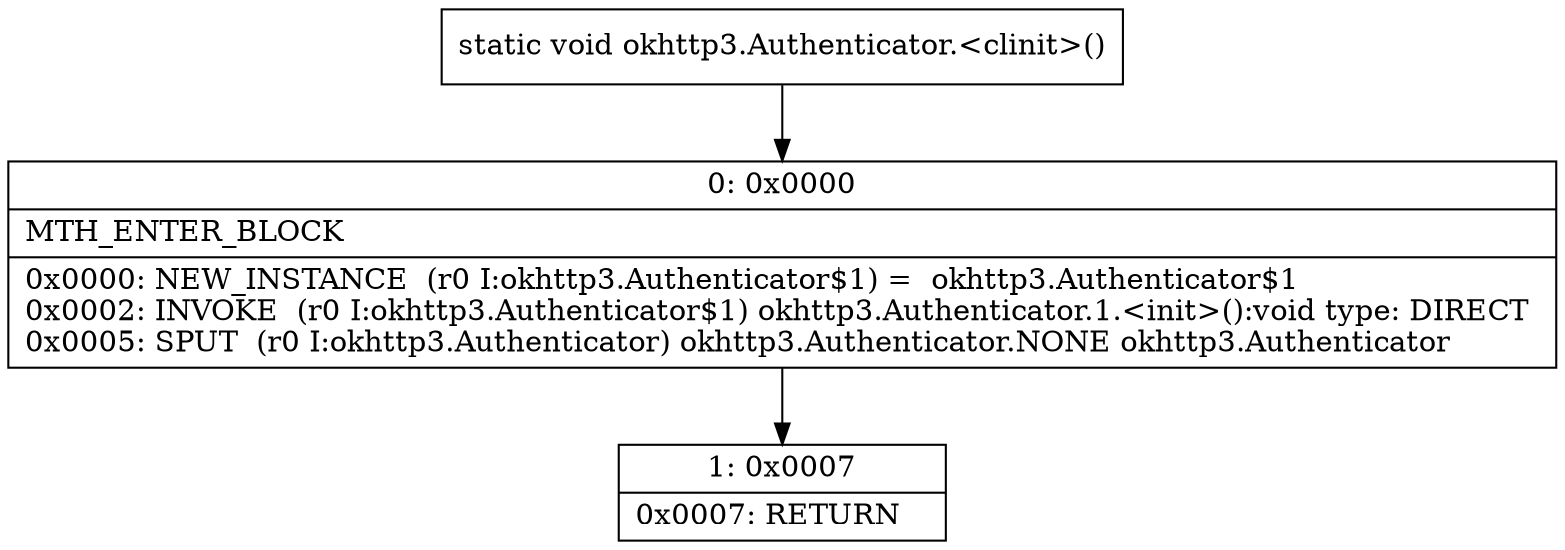 digraph "CFG forokhttp3.Authenticator.\<clinit\>()V" {
Node_0 [shape=record,label="{0\:\ 0x0000|MTH_ENTER_BLOCK\l|0x0000: NEW_INSTANCE  (r0 I:okhttp3.Authenticator$1) =  okhttp3.Authenticator$1 \l0x0002: INVOKE  (r0 I:okhttp3.Authenticator$1) okhttp3.Authenticator.1.\<init\>():void type: DIRECT \l0x0005: SPUT  (r0 I:okhttp3.Authenticator) okhttp3.Authenticator.NONE okhttp3.Authenticator \l}"];
Node_1 [shape=record,label="{1\:\ 0x0007|0x0007: RETURN   \l}"];
MethodNode[shape=record,label="{static void okhttp3.Authenticator.\<clinit\>() }"];
MethodNode -> Node_0;
Node_0 -> Node_1;
}

